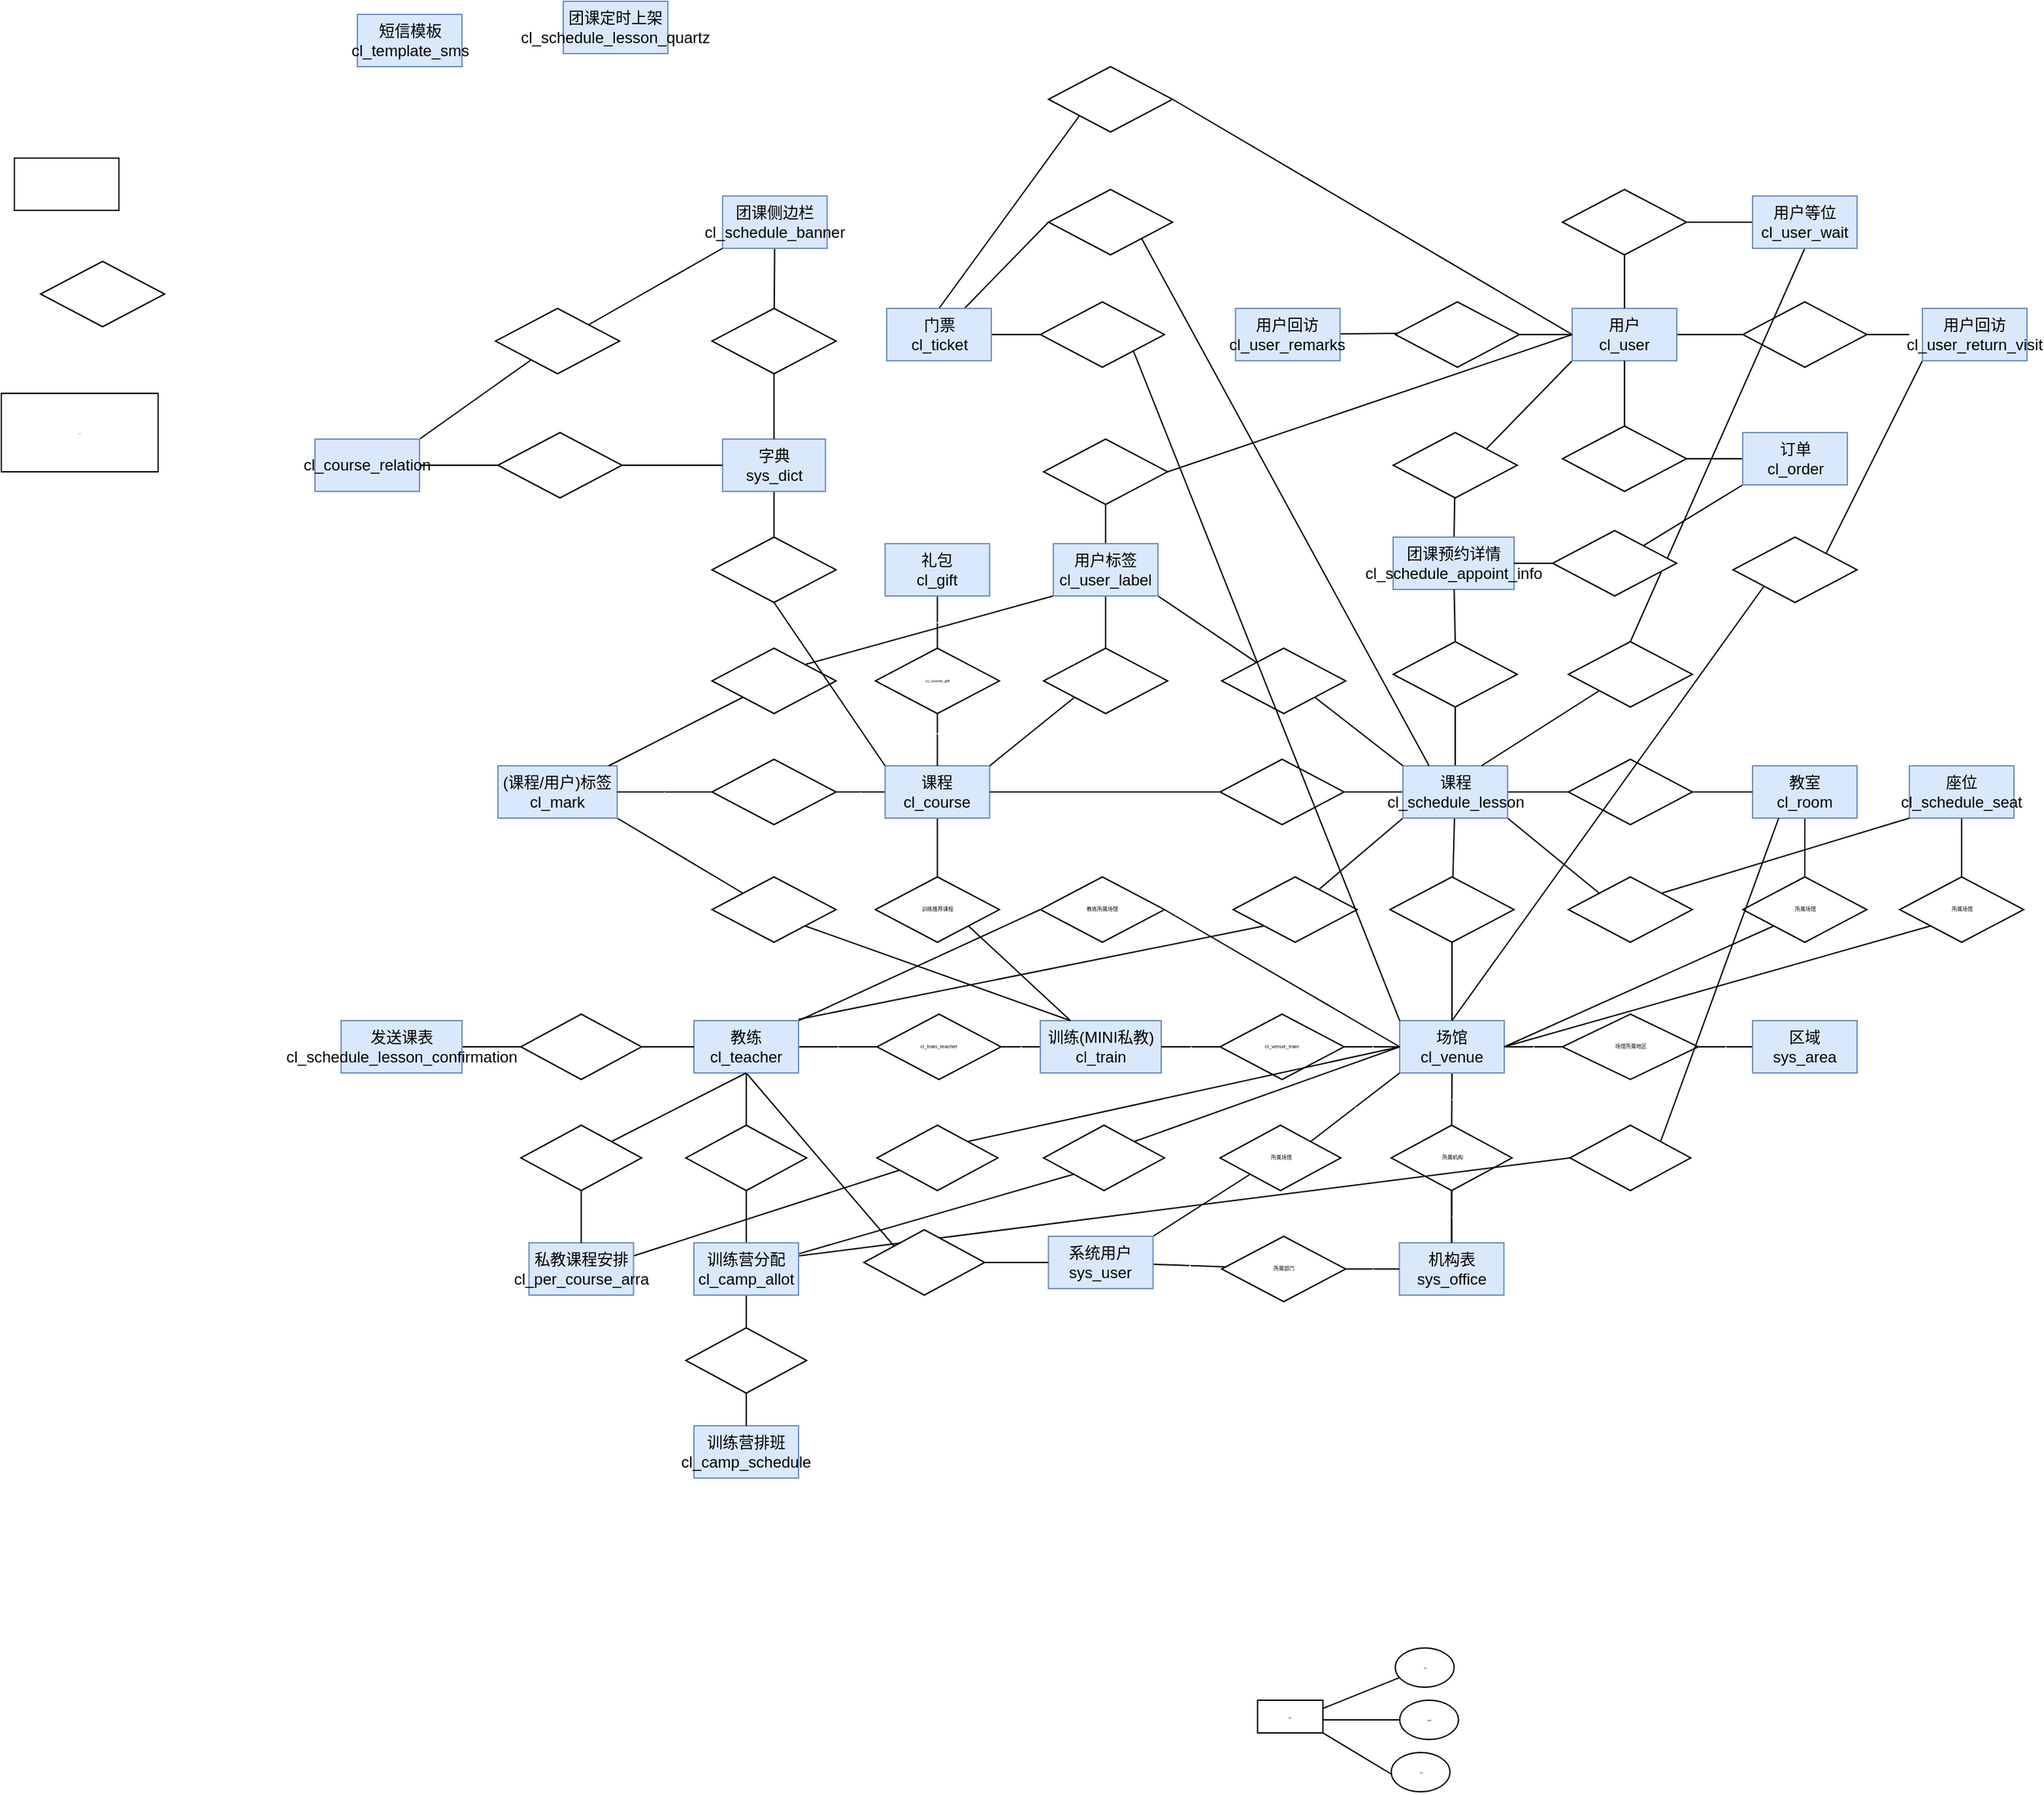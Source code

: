 <mxfile version="13.9.9" type="device"><diagram id="VTRuaUrw1H1f9WERC87n" name="Page-1"><mxGraphModel dx="2591" dy="1589" grid="1" gridSize="10" guides="1" tooltips="1" connect="1" arrows="1" fold="1" page="1" pageScale="1" pageWidth="1169" pageHeight="827" background="none" math="0" shadow="0"><root><mxCell id="0"/><mxCell id="1" parent="0"/><mxCell id="tp07orlagJ5YjyKS1oSS-212" style="edgeStyle=none;rounded=0;orthogonalLoop=1;jettySize=auto;html=1;exitX=1;exitY=1;exitDx=0;exitDy=0;entryX=0;entryY=0;entryDx=0;entryDy=0;startFill=1;endArrow=none;endFill=0;fontSize=1;fontColor=#000000;" edge="1" parent="1" source="tp07orlagJ5YjyKS1oSS-2" target="tp07orlagJ5YjyKS1oSS-211"><mxGeometry relative="1" as="geometry"/></mxCell><object label="(课程/用户)标签&lt;br&gt;cl_mark" 表名="cl_mark" type="标签类型" direction="使用方向" id="tp07orlagJ5YjyKS1oSS-2"><mxCell style="rounded=0;whiteSpace=wrap;html=1;fillColor=#dae8fc;strokeColor=#6c8ebf;" vertex="1" parent="1"><mxGeometry x="310" y="265" width="91.25" height="40" as="geometry"/></mxCell></object><mxCell id="tp07orlagJ5YjyKS1oSS-23" value="n" style="edgeStyle=none;rounded=0;orthogonalLoop=1;jettySize=auto;html=1;exitX=0;exitY=0.5;exitDx=0;exitDy=0;entryX=1;entryY=0.5;entryDx=0;entryDy=0;startFill=1;endArrow=none;endFill=0;fontSize=1;" edge="1" parent="1" source="tp07orlagJ5YjyKS1oSS-3" target="tp07orlagJ5YjyKS1oSS-22"><mxGeometry relative="1" as="geometry"/></mxCell><mxCell id="tp07orlagJ5YjyKS1oSS-216" style="edgeStyle=none;rounded=0;orthogonalLoop=1;jettySize=auto;html=1;exitX=0.5;exitY=1;exitDx=0;exitDy=0;entryX=0.5;entryY=0;entryDx=0;entryDy=0;startFill=1;endArrow=none;endFill=0;fontSize=1;fontColor=#000000;" edge="1" parent="1" source="tp07orlagJ5YjyKS1oSS-3" target="tp07orlagJ5YjyKS1oSS-214"><mxGeometry relative="1" as="geometry"/></mxCell><object label="课程&lt;br&gt;cl_course" 表名="cl_course" id="tp07orlagJ5YjyKS1oSS-3"><mxCell style="rounded=0;whiteSpace=wrap;html=1;fillColor=#dae8fc;strokeColor=#6c8ebf;" vertex="1" parent="1"><mxGeometry x="606.25" y="265" width="80" height="40" as="geometry"/></mxCell></object><mxCell id="tp07orlagJ5YjyKS1oSS-58" value="n" style="edgeStyle=none;rounded=0;orthogonalLoop=1;jettySize=auto;html=1;startFill=1;endArrow=none;endFill=0;fontSize=1;" edge="1" parent="1" source="tp07orlagJ5YjyKS1oSS-4" target="tp07orlagJ5YjyKS1oSS-57"><mxGeometry relative="1" as="geometry"/></mxCell><mxCell id="tp07orlagJ5YjyKS1oSS-82" value="n" style="edgeStyle=none;rounded=0;orthogonalLoop=1;jettySize=auto;html=1;exitX=1;exitY=0;exitDx=0;exitDy=0;entryX=0;entryY=1;entryDx=0;entryDy=0;startFill=1;endArrow=none;endFill=0;fontSize=1;" edge="1" parent="1" source="tp07orlagJ5YjyKS1oSS-4" target="tp07orlagJ5YjyKS1oSS-81"><mxGeometry relative="1" as="geometry"/></mxCell><object label="系统用户sys_user" 表名="sys_user" id="tp07orlagJ5YjyKS1oSS-4"><mxCell style="rounded=0;whiteSpace=wrap;html=1;fillColor=#dae8fc;strokeColor=#6c8ebf;" vertex="1" parent="1"><mxGeometry x="731.25" y="625" width="80" height="40" as="geometry"/></mxCell></object><mxCell id="tp07orlagJ5YjyKS1oSS-20" value="1" style="edgeStyle=none;rounded=0;orthogonalLoop=1;jettySize=auto;html=1;exitX=0.5;exitY=1;exitDx=0;exitDy=0;startFill=1;endArrow=none;endFill=0;fontSize=1;entryX=0.5;entryY=0;entryDx=0;entryDy=0;" edge="1" parent="1" source="tp07orlagJ5YjyKS1oSS-17" target="tp07orlagJ5YjyKS1oSS-19"><mxGeometry relative="1" as="geometry"><mxPoint x="646.25" y="180" as="targetPoint"/></mxGeometry></mxCell><object label="礼包&lt;br&gt;cl_gift" 表名="cl_gift" id="tp07orlagJ5YjyKS1oSS-17"><mxCell style="rounded=0;whiteSpace=wrap;html=1;fillColor=#dae8fc;strokeColor=#6c8ebf;" vertex="1" parent="1"><mxGeometry x="606.25" y="95" width="80" height="40" as="geometry"/></mxCell></object><mxCell id="tp07orlagJ5YjyKS1oSS-21" value="1" style="edgeStyle=none;rounded=0;orthogonalLoop=1;jettySize=auto;html=1;exitX=0.5;exitY=1;exitDx=0;exitDy=0;startFill=1;endArrow=none;endFill=0;fontSize=1;" edge="1" parent="1" target="tp07orlagJ5YjyKS1oSS-3"><mxGeometry relative="1" as="geometry"><mxPoint x="646.25" y="215" as="sourcePoint"/></mxGeometry></mxCell><object label="&lt;font style=&quot;font-size: 3px&quot;&gt;cl_course_gift&lt;/font&gt;" 联系="cl_course_gift(course_id)=cl_course(id)&#10;cl_course_gift(gift_id)=cl_gift(id)" id="tp07orlagJ5YjyKS1oSS-19"><mxCell style="rhombus;whiteSpace=wrap;html=1;fontSize=4;" vertex="1" parent="1"><mxGeometry x="598.75" y="175" width="95" height="50" as="geometry"/></mxCell></object><mxCell id="tp07orlagJ5YjyKS1oSS-32" value="m" style="edgeStyle=none;rounded=0;orthogonalLoop=1;jettySize=auto;html=1;exitX=0;exitY=0.5;exitDx=0;exitDy=0;startFill=1;endArrow=none;endFill=0;fontSize=1;entryX=1;entryY=0.5;entryDx=0;entryDy=0;" edge="1" parent="1" source="tp07orlagJ5YjyKS1oSS-22" target="tp07orlagJ5YjyKS1oSS-2"><mxGeometry relative="1" as="geometry"><mxPoint x="413.75" y="285" as="targetPoint"/></mxGeometry></mxCell><object label="" 联系="cl_course(marks)=cl_mark(id)&#10;cl_mark(direction IN(0,1) )" id="tp07orlagJ5YjyKS1oSS-22"><mxCell style="rhombus;whiteSpace=wrap;html=1;fontSize=4;" vertex="1" parent="1"><mxGeometry x="473.75" y="260" width="95" height="50" as="geometry"/></mxCell></object><mxCell id="tp07orlagJ5YjyKS1oSS-71" value="n" style="edgeStyle=none;rounded=0;orthogonalLoop=1;jettySize=auto;html=1;entryX=1;entryY=0.5;entryDx=0;entryDy=0;startFill=1;endArrow=none;endFill=0;fontSize=1;" edge="1" parent="1" source="tp07orlagJ5YjyKS1oSS-34" target="tp07orlagJ5YjyKS1oSS-69"><mxGeometry relative="1" as="geometry"/></mxCell><mxCell id="tp07orlagJ5YjyKS1oSS-215" style="edgeStyle=none;rounded=0;orthogonalLoop=1;jettySize=auto;html=1;exitX=0.25;exitY=0;exitDx=0;exitDy=0;entryX=1;entryY=1;entryDx=0;entryDy=0;startFill=1;endArrow=none;endFill=0;fontSize=1;fontColor=#000000;" edge="1" parent="1" source="tp07orlagJ5YjyKS1oSS-34" target="tp07orlagJ5YjyKS1oSS-214"><mxGeometry relative="1" as="geometry"/></mxCell><object label="训练(MINI私教)&lt;br&gt;cl_train" 表名="cl_train" id="tp07orlagJ5YjyKS1oSS-34"><mxCell style="rounded=0;whiteSpace=wrap;html=1;fillColor=#dae8fc;strokeColor=#6c8ebf;" vertex="1" parent="1"><mxGeometry x="725" y="460" width="92.5" height="40" as="geometry"/></mxCell></object><mxCell id="tp07orlagJ5YjyKS1oSS-46" value="n" style="edgeStyle=none;rounded=0;orthogonalLoop=1;jettySize=auto;html=1;exitX=0.5;exitY=1;exitDx=0;exitDy=0;entryX=0.5;entryY=0;entryDx=0;entryDy=0;startFill=1;endArrow=none;endFill=0;fontSize=1;" edge="1" parent="1" source="tp07orlagJ5YjyKS1oSS-35" target="tp07orlagJ5YjyKS1oSS-45"><mxGeometry relative="1" as="geometry"/></mxCell><object label="场馆&lt;br&gt;cl_venue" tableName="" 表名="cl_venue" id="tp07orlagJ5YjyKS1oSS-35"><mxCell style="rounded=0;whiteSpace=wrap;html=1;fillColor=#dae8fc;strokeColor=#6c8ebf;" vertex="1" parent="1"><mxGeometry x="1000" y="460" width="80" height="40" as="geometry"/></mxCell></object><mxCell id="tp07orlagJ5YjyKS1oSS-39" value="n" style="edgeStyle=none;rounded=0;orthogonalLoop=1;jettySize=auto;html=1;exitX=1;exitY=0.5;exitDx=0;exitDy=0;entryX=0;entryY=0.5;entryDx=0;entryDy=0;startFill=1;endArrow=none;endFill=0;fontSize=1;" edge="1" parent="1" source="tp07orlagJ5YjyKS1oSS-38" target="tp07orlagJ5YjyKS1oSS-35"><mxGeometry relative="1" as="geometry"/></mxCell><mxCell id="tp07orlagJ5YjyKS1oSS-40" value="m" style="edgeStyle=none;rounded=0;orthogonalLoop=1;jettySize=auto;html=1;exitX=0;exitY=0.5;exitDx=0;exitDy=0;entryX=1;entryY=0.5;entryDx=0;entryDy=0;startFill=1;endArrow=none;endFill=0;fontSize=1;" edge="1" parent="1" source="tp07orlagJ5YjyKS1oSS-38" target="tp07orlagJ5YjyKS1oSS-34"><mxGeometry relative="1" as="geometry"/></mxCell><object label="&lt;span style=&quot;font-size: 4px&quot;&gt;cl_venue_train&amp;nbsp;&lt;/span&gt;" 联系1="cl_train(venue_id) = cl_venue(id)" 联系2="cl_venue_train(train_id)=cl_train(id)&#10;cl_venue_train(venue_id)=cl_venue(id)" id="tp07orlagJ5YjyKS1oSS-38"><mxCell style="rhombus;whiteSpace=wrap;html=1;fontSize=4;" vertex="1" parent="1"><mxGeometry x="862.5" y="455" width="95" height="50" as="geometry"/></mxCell></object><object label="机构表&lt;br&gt;sys_office" 表名="sys_office" id="tp07orlagJ5YjyKS1oSS-44"><mxCell style="rounded=0;whiteSpace=wrap;html=1;fillColor=#dae8fc;strokeColor=#6c8ebf;" vertex="1" parent="1"><mxGeometry x="999.75" y="630" width="80" height="40" as="geometry"/></mxCell></object><mxCell id="tp07orlagJ5YjyKS1oSS-47" style="edgeStyle=none;rounded=0;orthogonalLoop=1;jettySize=auto;html=1;exitX=0.5;exitY=1;exitDx=0;exitDy=0;startFill=1;endArrow=none;endFill=0;fontSize=1;" edge="1" parent="1" source="tp07orlagJ5YjyKS1oSS-45" target="tp07orlagJ5YjyKS1oSS-44"><mxGeometry relative="1" as="geometry"/></mxCell><mxCell id="tp07orlagJ5YjyKS1oSS-56" value="1" style="edgeStyle=none;rounded=0;orthogonalLoop=1;jettySize=auto;html=1;startFill=1;endArrow=none;endFill=0;fontSize=1;" edge="1" parent="1" source="tp07orlagJ5YjyKS1oSS-45" target="tp07orlagJ5YjyKS1oSS-44"><mxGeometry relative="1" as="geometry"/></mxCell><object label="&lt;span style=&quot;font-size: 4px&quot;&gt;所属机构&lt;/span&gt;" 联系="cl_venue(office_id)=sys_office(id)" id="tp07orlagJ5YjyKS1oSS-45"><mxCell style="rhombus;whiteSpace=wrap;html=1;fontSize=4;" vertex="1" parent="1"><mxGeometry x="993.5" y="540" width="92.5" height="50" as="geometry"/></mxCell></object><mxCell id="tp07orlagJ5YjyKS1oSS-59" value="1" style="edgeStyle=none;rounded=0;orthogonalLoop=1;jettySize=auto;html=1;startFill=1;endArrow=none;endFill=0;fontSize=1;" edge="1" parent="1" source="tp07orlagJ5YjyKS1oSS-57" target="tp07orlagJ5YjyKS1oSS-44"><mxGeometry relative="1" as="geometry"/></mxCell><object label="所属部门" 联系1="sys_user(office_id)=sys_office(id)" id="tp07orlagJ5YjyKS1oSS-57"><mxCell style="rhombus;whiteSpace=wrap;html=1;fontSize=4;" vertex="1" parent="1"><mxGeometry x="863.75" y="625" width="95" height="50" as="geometry"/></mxCell></object><mxCell id="tp07orlagJ5YjyKS1oSS-62" value="1" style="edgeStyle=none;rounded=0;orthogonalLoop=1;jettySize=auto;html=1;exitX=0;exitY=0.5;exitDx=0;exitDy=0;startFill=1;endArrow=none;endFill=0;fontSize=1;entryX=1;entryY=0.5;entryDx=0;entryDy=0;" edge="1" parent="1" source="tp07orlagJ5YjyKS1oSS-60" target="tp07orlagJ5YjyKS1oSS-61"><mxGeometry relative="1" as="geometry"/></mxCell><object label="区域&lt;br&gt;sys_area" tableName="" 表名="sys_area" id="tp07orlagJ5YjyKS1oSS-60"><mxCell style="rounded=0;whiteSpace=wrap;html=1;fillColor=#dae8fc;strokeColor=#6c8ebf;" vertex="1" parent="1"><mxGeometry x="1270" y="460" width="80" height="40" as="geometry"/></mxCell></object><mxCell id="tp07orlagJ5YjyKS1oSS-63" value="n" style="edgeStyle=none;rounded=0;orthogonalLoop=1;jettySize=auto;html=1;exitX=0;exitY=0.5;exitDx=0;exitDy=0;entryX=1;entryY=0.5;entryDx=0;entryDy=0;startFill=1;endArrow=none;endFill=0;fontSize=1;" edge="1" parent="1" source="tp07orlagJ5YjyKS1oSS-61" target="tp07orlagJ5YjyKS1oSS-35"><mxGeometry relative="1" as="geometry"/></mxCell><object label="场馆所属地区" 联系="cl_venue(area_id)=sys_area(id)&#10;" id="tp07orlagJ5YjyKS1oSS-61"><mxCell style="rhombus;whiteSpace=wrap;html=1;fontSize=4;" vertex="1" parent="1"><mxGeometry x="1124.5" y="455" width="104" height="50" as="geometry"/></mxCell></object><mxCell id="tp07orlagJ5YjyKS1oSS-220" style="edgeStyle=none;rounded=0;orthogonalLoop=1;jettySize=auto;html=1;exitX=0.5;exitY=1;exitDx=0;exitDy=0;startFill=1;endArrow=none;endFill=0;fontSize=1;fontColor=#000000;" edge="1" parent="1" source="tp07orlagJ5YjyKS1oSS-64" target="tp07orlagJ5YjyKS1oSS-219"><mxGeometry relative="1" as="geometry"/></mxCell><object label="字典&lt;br&gt;sys_dict" 表名="sys_dict" id="tp07orlagJ5YjyKS1oSS-64"><mxCell style="rounded=0;whiteSpace=wrap;html=1;fillColor=#dae8fc;strokeColor=#6c8ebf;" vertex="1" parent="1"><mxGeometry x="481.88" y="15" width="78.75" height="40" as="geometry"/></mxCell></object><object label="" id="tp07orlagJ5YjyKS1oSS-65"><mxCell style="rounded=0;whiteSpace=wrap;html=1;" vertex="1" parent="1"><mxGeometry x="-60" y="-200" width="80" height="40" as="geometry"/></mxCell></object><mxCell id="tp07orlagJ5YjyKS1oSS-70" value="m" style="edgeStyle=none;rounded=0;orthogonalLoop=1;jettySize=auto;html=1;startFill=1;endArrow=none;endFill=0;fontSize=1;" edge="1" parent="1" source="tp07orlagJ5YjyKS1oSS-66" target="tp07orlagJ5YjyKS1oSS-69"><mxGeometry relative="1" as="geometry"/></mxCell><mxCell id="tp07orlagJ5YjyKS1oSS-73" style="edgeStyle=none;rounded=0;orthogonalLoop=1;jettySize=auto;html=1;exitX=1;exitY=0;exitDx=0;exitDy=0;entryX=0;entryY=0.5;entryDx=0;entryDy=0;startFill=1;endArrow=none;endFill=0;fontSize=1;" edge="1" parent="1" source="tp07orlagJ5YjyKS1oSS-66" target="tp07orlagJ5YjyKS1oSS-72"><mxGeometry relative="1" as="geometry"/></mxCell><mxCell id="tp07orlagJ5YjyKS1oSS-127" style="edgeStyle=none;rounded=0;orthogonalLoop=1;jettySize=auto;html=1;exitX=0.5;exitY=1;exitDx=0;exitDy=0;entryX=0.5;entryY=0;entryDx=0;entryDy=0;startFill=1;endArrow=none;endFill=0;fontSize=1;" edge="1" parent="1" source="tp07orlagJ5YjyKS1oSS-66" target="tp07orlagJ5YjyKS1oSS-125"><mxGeometry relative="1" as="geometry"/></mxCell><mxCell id="tp07orlagJ5YjyKS1oSS-138" style="edgeStyle=none;rounded=0;orthogonalLoop=1;jettySize=auto;html=1;exitX=0.5;exitY=1;exitDx=0;exitDy=0;entryX=0;entryY=0;entryDx=0;entryDy=0;startFill=1;endArrow=none;endFill=0;fontSize=1;" edge="1" parent="1" source="tp07orlagJ5YjyKS1oSS-66" target="tp07orlagJ5YjyKS1oSS-136"><mxGeometry relative="1" as="geometry"/></mxCell><object label="教练&lt;br&gt;cl_teacher" 表名="cl_teacher" id="tp07orlagJ5YjyKS1oSS-66"><mxCell style="rounded=0;whiteSpace=wrap;html=1;fillColor=#dae8fc;strokeColor=#6c8ebf;" vertex="1" parent="1"><mxGeometry x="460" y="460" width="80" height="40" as="geometry"/></mxCell></object><object label="" id="tp07orlagJ5YjyKS1oSS-68"><mxCell style="rhombus;whiteSpace=wrap;html=1;fontSize=4;" vertex="1" parent="1"><mxGeometry x="-40" y="-121" width="95" height="50" as="geometry"/></mxCell></object><object label="&lt;span style=&quot;font-size: 4px&quot;&gt;cl_train_teacher&lt;/span&gt;" 联系="cl_train_teacher(train_id)=cl_train(id)&#10;cl_train_teacher(teacher_id)=cl_teacher(id)" id="tp07orlagJ5YjyKS1oSS-69"><mxCell style="rhombus;whiteSpace=wrap;html=1;fontSize=4;" vertex="1" parent="1"><mxGeometry x="600" y="455" width="95" height="50" as="geometry"/></mxCell></object><mxCell id="tp07orlagJ5YjyKS1oSS-74" style="edgeStyle=none;rounded=0;orthogonalLoop=1;jettySize=auto;html=1;exitX=1;exitY=0.5;exitDx=0;exitDy=0;startFill=1;endArrow=none;endFill=0;fontSize=1;entryX=0;entryY=0.5;entryDx=0;entryDy=0;" edge="1" parent="1" source="tp07orlagJ5YjyKS1oSS-72" target="tp07orlagJ5YjyKS1oSS-35"><mxGeometry relative="1" as="geometry"><mxPoint x="1010" y="490" as="targetPoint"/><Array as="points"/></mxGeometry></mxCell><object label="&lt;span style=&quot;font-size: 4px&quot;&gt;教练所属场馆&lt;/span&gt;" 联系1="cl_teacher(venueid)=cl_venue(id)&#10;cl_teacher(more_venueid)=cl_venue(id)&#10;" id="tp07orlagJ5YjyKS1oSS-72"><mxCell style="rhombus;whiteSpace=wrap;html=1;fontSize=4;" vertex="1" parent="1"><mxGeometry x="725" y="350" width="95" height="50" as="geometry"/></mxCell></object><mxCell id="tp07orlagJ5YjyKS1oSS-83" value="1" style="edgeStyle=none;rounded=0;orthogonalLoop=1;jettySize=auto;html=1;exitX=1;exitY=0;exitDx=0;exitDy=0;entryX=0;entryY=1;entryDx=0;entryDy=0;startFill=1;endArrow=none;endFill=0;fontSize=1;" edge="1" parent="1" source="tp07orlagJ5YjyKS1oSS-81" target="tp07orlagJ5YjyKS1oSS-35"><mxGeometry relative="1" as="geometry"/></mxCell><object label="所属场馆" 联系="cl_venue(venue_id)=cl_venue(id)" id="tp07orlagJ5YjyKS1oSS-81"><mxCell style="rhombus;whiteSpace=wrap;html=1;fontSize=4;" vertex="1" parent="1"><mxGeometry x="862.5" y="540" width="92.5" height="50" as="geometry"/></mxCell></object><mxCell id="tp07orlagJ5YjyKS1oSS-112" style="edgeStyle=none;rounded=0;orthogonalLoop=1;jettySize=auto;html=1;exitX=0.5;exitY=1;exitDx=0;exitDy=0;startFill=1;endArrow=none;endFill=0;fontSize=1;" edge="1" parent="1" source="tp07orlagJ5YjyKS1oSS-84" target="tp07orlagJ5YjyKS1oSS-111"><mxGeometry relative="1" as="geometry"/></mxCell><object label="座位&lt;br&gt;cl_schedule_seat" 表名="cl_schedule_seat" 联系1="cl_schedule_seat(venue_id)" id="tp07orlagJ5YjyKS1oSS-84"><mxCell style="rounded=0;whiteSpace=wrap;html=1;fillColor=#dae8fc;strokeColor=#6c8ebf;" vertex="1" parent="1"><mxGeometry x="1390" y="265" width="80" height="40" as="geometry"/></mxCell></object><object label="团课定时上架&lt;br&gt;cl_schedule_lesson_quartz" 表名="cl_schedule_lesson_quartz" id="tp07orlagJ5YjyKS1oSS-85"><mxCell style="rounded=0;whiteSpace=wrap;html=1;fillColor=#dae8fc;strokeColor=#6c8ebf;" vertex="1" parent="1"><mxGeometry x="360" y="-320" width="80" height="40" as="geometry"/></mxCell></object><mxCell id="tp07orlagJ5YjyKS1oSS-101" style="edgeStyle=none;rounded=0;orthogonalLoop=1;jettySize=auto;html=1;exitX=0.5;exitY=1;exitDx=0;exitDy=0;startFill=1;endArrow=none;endFill=0;fontSize=1;" edge="1" parent="1" source="tp07orlagJ5YjyKS1oSS-86" target="tp07orlagJ5YjyKS1oSS-100"><mxGeometry relative="1" as="geometry"/></mxCell><object label="教室&lt;br&gt;cl_room" 表名="cl_room" id="tp07orlagJ5YjyKS1oSS-86"><mxCell style="rounded=0;whiteSpace=wrap;html=1;fillColor=#dae8fc;strokeColor=#6c8ebf;" vertex="1" parent="1"><mxGeometry x="1270" y="265" width="80" height="40" as="geometry"/></mxCell></object><mxCell id="tp07orlagJ5YjyKS1oSS-89" style="edgeStyle=none;rounded=0;orthogonalLoop=1;jettySize=auto;html=1;entryX=0;entryY=0.5;entryDx=0;entryDy=0;startFill=1;endArrow=none;endFill=0;fontSize=1;" edge="1" parent="1" source="tp07orlagJ5YjyKS1oSS-87" target="tp07orlagJ5YjyKS1oSS-88"><mxGeometry relative="1" as="geometry"><Array as="points"/></mxGeometry></mxCell><mxCell id="tp07orlagJ5YjyKS1oSS-92" style="edgeStyle=none;rounded=0;orthogonalLoop=1;jettySize=auto;html=1;exitX=0;exitY=0.5;exitDx=0;exitDy=0;entryX=1;entryY=0.5;entryDx=0;entryDy=0;startFill=1;endArrow=none;endFill=0;fontSize=1;" edge="1" parent="1" source="tp07orlagJ5YjyKS1oSS-87" target="tp07orlagJ5YjyKS1oSS-91"><mxGeometry relative="1" as="geometry"><Array as="points"/></mxGeometry></mxCell><mxCell id="tp07orlagJ5YjyKS1oSS-95" style="edgeStyle=none;rounded=0;orthogonalLoop=1;jettySize=auto;html=1;startFill=1;endArrow=none;endFill=0;fontSize=1;" edge="1" parent="1" source="tp07orlagJ5YjyKS1oSS-87" target="tp07orlagJ5YjyKS1oSS-94"><mxGeometry relative="1" as="geometry"/></mxCell><mxCell id="tp07orlagJ5YjyKS1oSS-104" style="edgeStyle=none;rounded=0;orthogonalLoop=1;jettySize=auto;html=1;exitX=0.5;exitY=0;exitDx=0;exitDy=0;entryX=0.5;entryY=1;entryDx=0;entryDy=0;startFill=1;endArrow=none;endFill=0;fontSize=1;" edge="1" parent="1" source="tp07orlagJ5YjyKS1oSS-87" target="tp07orlagJ5YjyKS1oSS-103"><mxGeometry relative="1" as="geometry"/></mxCell><mxCell id="tp07orlagJ5YjyKS1oSS-109" style="edgeStyle=none;rounded=0;orthogonalLoop=1;jettySize=auto;html=1;exitX=0;exitY=1;exitDx=0;exitDy=0;startFill=1;endArrow=none;endFill=0;fontSize=1;" edge="1" parent="1" source="tp07orlagJ5YjyKS1oSS-87" target="tp07orlagJ5YjyKS1oSS-108"><mxGeometry relative="1" as="geometry"/></mxCell><mxCell id="tp07orlagJ5YjyKS1oSS-204" style="edgeStyle=none;rounded=0;orthogonalLoop=1;jettySize=auto;html=1;exitX=1;exitY=1;exitDx=0;exitDy=0;entryX=0;entryY=0;entryDx=0;entryDy=0;startFill=1;endArrow=none;endFill=0;fontSize=1;fontColor=#FFFFFF;" edge="1" parent="1" source="tp07orlagJ5YjyKS1oSS-87" target="tp07orlagJ5YjyKS1oSS-202"><mxGeometry relative="1" as="geometry"/></mxCell><object label="课程&lt;br&gt;cl_schedule_lesson" 表名="cl_schedule_lesson" id="tp07orlagJ5YjyKS1oSS-87"><mxCell style="rounded=0;whiteSpace=wrap;html=1;fillColor=#dae8fc;strokeColor=#6c8ebf;" vertex="1" parent="1"><mxGeometry x="1002.5" y="265" width="80" height="40" as="geometry"/></mxCell></object><mxCell id="tp07orlagJ5YjyKS1oSS-90" style="edgeStyle=none;rounded=0;orthogonalLoop=1;jettySize=auto;html=1;startFill=1;endArrow=none;endFill=0;fontSize=1;" edge="1" parent="1" source="tp07orlagJ5YjyKS1oSS-88" target="tp07orlagJ5YjyKS1oSS-86"><mxGeometry relative="1" as="geometry"/></mxCell><object label="" 联系="cl_schedule_lesson(roomid)=cl_room(id)" id="tp07orlagJ5YjyKS1oSS-88"><mxCell style="rhombus;whiteSpace=wrap;html=1;fontSize=4;" vertex="1" parent="1"><mxGeometry x="1129" y="260" width="95" height="50" as="geometry"/></mxCell></object><mxCell id="tp07orlagJ5YjyKS1oSS-93" style="edgeStyle=none;rounded=0;orthogonalLoop=1;jettySize=auto;html=1;startFill=1;endArrow=none;endFill=0;fontSize=1;exitX=0;exitY=0.5;exitDx=0;exitDy=0;" edge="1" parent="1" source="tp07orlagJ5YjyKS1oSS-91" target="tp07orlagJ5YjyKS1oSS-3"><mxGeometry relative="1" as="geometry"/></mxCell><object label="" 联系="cl_schedule_lesson(courseid)=cl_course(id)" id="tp07orlagJ5YjyKS1oSS-91"><mxCell style="rhombus;whiteSpace=wrap;html=1;fontSize=4;" vertex="1" parent="1"><mxGeometry x="862.5" y="260" width="95" height="50" as="geometry"/></mxCell></object><mxCell id="tp07orlagJ5YjyKS1oSS-96" style="edgeStyle=none;rounded=0;orthogonalLoop=1;jettySize=auto;html=1;exitX=0.5;exitY=1;exitDx=0;exitDy=0;startFill=1;endArrow=none;endFill=0;fontSize=1;" edge="1" parent="1" source="tp07orlagJ5YjyKS1oSS-94" target="tp07orlagJ5YjyKS1oSS-35"><mxGeometry relative="1" as="geometry"/></mxCell><object label="" 联系="cl_schedule_lesson(venueid)=cl_venue(id)" id="tp07orlagJ5YjyKS1oSS-94"><mxCell style="rhombus;whiteSpace=wrap;html=1;fontSize=4;" vertex="1" parent="1"><mxGeometry x="992.5" y="350" width="95" height="50" as="geometry"/></mxCell></object><mxCell id="tp07orlagJ5YjyKS1oSS-154" style="edgeStyle=none;rounded=0;orthogonalLoop=1;jettySize=auto;html=1;startFill=1;endArrow=none;endFill=0;fontSize=1;" edge="1" parent="1" source="tp07orlagJ5YjyKS1oSS-99" target="tp07orlagJ5YjyKS1oSS-146"><mxGeometry relative="1" as="geometry"/></mxCell><object label="团课预约详情&lt;br&gt;cl_schedule_appoint_info" 表名="cl_schedule_appoint_info" id="tp07orlagJ5YjyKS1oSS-99"><mxCell style="rounded=0;whiteSpace=wrap;html=1;fillColor=#dae8fc;strokeColor=#6c8ebf;" vertex="1" parent="1"><mxGeometry x="995" y="90" width="92.5" height="40" as="geometry"/></mxCell></object><mxCell id="tp07orlagJ5YjyKS1oSS-102" style="edgeStyle=none;rounded=0;orthogonalLoop=1;jettySize=auto;html=1;exitX=0;exitY=1;exitDx=0;exitDy=0;entryX=1;entryY=0.5;entryDx=0;entryDy=0;startFill=1;endArrow=none;endFill=0;fontSize=1;" edge="1" parent="1" source="tp07orlagJ5YjyKS1oSS-100" target="tp07orlagJ5YjyKS1oSS-35"><mxGeometry relative="1" as="geometry"/></mxCell><object label="所属场馆" 联系="cl_room(venueid)=cl_venue(id)" id="tp07orlagJ5YjyKS1oSS-100"><mxCell style="rhombus;whiteSpace=wrap;html=1;fontSize=4;" vertex="1" parent="1"><mxGeometry x="1262.5" y="350" width="95" height="50" as="geometry"/></mxCell></object><mxCell id="tp07orlagJ5YjyKS1oSS-105" style="edgeStyle=none;rounded=0;orthogonalLoop=1;jettySize=auto;html=1;exitX=0.5;exitY=0;exitDx=0;exitDy=0;startFill=1;endArrow=none;endFill=0;fontSize=1;" edge="1" parent="1" source="tp07orlagJ5YjyKS1oSS-103" target="tp07orlagJ5YjyKS1oSS-99"><mxGeometry relative="1" as="geometry"/></mxCell><object label="" 联系="cl_schedule_appoint_info(mould_id)=cl_schedule_lesson(id)" id="tp07orlagJ5YjyKS1oSS-103"><mxCell style="rhombus;whiteSpace=wrap;html=1;fontSize=4;" vertex="1" parent="1"><mxGeometry x="995" y="170" width="95" height="50" as="geometry"/></mxCell></object><mxCell id="tp07orlagJ5YjyKS1oSS-110" style="edgeStyle=none;rounded=0;orthogonalLoop=1;jettySize=auto;html=1;exitX=0;exitY=1;exitDx=0;exitDy=0;startFill=1;endArrow=none;endFill=0;fontSize=1;" edge="1" parent="1" source="tp07orlagJ5YjyKS1oSS-108"><mxGeometry relative="1" as="geometry"><mxPoint x="540" y="459" as="targetPoint"/></mxGeometry></mxCell><object label="" 联系="cl_schedule_lesson(teachers)=cl_teacher(id)" 联系2="cl_schedule_lesson(main_teacher)=cl_teacher(id)" 联系3="cl_schedule_lesson(other_teacher)=cl_teacher(id)" id="tp07orlagJ5YjyKS1oSS-108"><mxCell style="rhombus;whiteSpace=wrap;html=1;fontSize=4;" vertex="1" parent="1"><mxGeometry x="872.5" y="350" width="95" height="50" as="geometry"/></mxCell></object><mxCell id="tp07orlagJ5YjyKS1oSS-113" style="edgeStyle=none;rounded=0;orthogonalLoop=1;jettySize=auto;html=1;exitX=0;exitY=1;exitDx=0;exitDy=0;entryX=1;entryY=0.5;entryDx=0;entryDy=0;startFill=1;endArrow=none;endFill=0;fontSize=1;" edge="1" parent="1" source="tp07orlagJ5YjyKS1oSS-111" target="tp07orlagJ5YjyKS1oSS-35"><mxGeometry relative="1" as="geometry"/></mxCell><object label="所属场馆" 联系="cl_schedule_seat(venue_id)=cl_venue(id)" id="tp07orlagJ5YjyKS1oSS-111"><mxCell style="rhombus;whiteSpace=wrap;html=1;fontSize=4;" vertex="1" parent="1"><mxGeometry x="1382.5" y="350" width="95" height="50" as="geometry"/></mxCell></object><mxCell id="tp07orlagJ5YjyKS1oSS-235" style="edgeStyle=none;rounded=0;orthogonalLoop=1;jettySize=auto;html=1;startFill=1;endArrow=none;endFill=0;fontSize=1;fontColor=#000000;" edge="1" parent="1" source="tp07orlagJ5YjyKS1oSS-114" target="tp07orlagJ5YjyKS1oSS-233"><mxGeometry relative="1" as="geometry"/></mxCell><object label="团课侧边栏&lt;br&gt;cl_schedule_banner" 表名="cl_schedule_banner" id="tp07orlagJ5YjyKS1oSS-114"><mxCell style="rounded=0;whiteSpace=wrap;html=1;fillColor=#dae8fc;strokeColor=#6c8ebf;" vertex="1" parent="1"><mxGeometry x="481.88" y="-171" width="80" height="40" as="geometry"/></mxCell></object><mxCell id="tp07orlagJ5YjyKS1oSS-238" style="edgeStyle=none;rounded=0;orthogonalLoop=1;jettySize=auto;html=1;exitX=1;exitY=0.5;exitDx=0;exitDy=0;startFill=1;endArrow=none;endFill=0;fontSize=1;fontColor=#000000;" edge="1" parent="1" source="tp07orlagJ5YjyKS1oSS-116" target="tp07orlagJ5YjyKS1oSS-237"><mxGeometry relative="1" as="geometry"/></mxCell><mxCell id="tp07orlagJ5YjyKS1oSS-241" style="edgeStyle=none;rounded=0;orthogonalLoop=1;jettySize=auto;html=1;exitX=1;exitY=0;exitDx=0;exitDy=0;startFill=1;endArrow=none;endFill=0;fontSize=1;fontColor=#000000;" edge="1" parent="1" source="tp07orlagJ5YjyKS1oSS-116" target="tp07orlagJ5YjyKS1oSS-240"><mxGeometry relative="1" as="geometry"/></mxCell><object label="cl_course_relation" 表名="cl_course_relation" 联系="cl_course_relation(schedule_banner_id)&#10;cl_course_relation(course_id)&#10;cl_course_relation(discount_id)&#10;cl_course_relation(sys_dict_id)&#10;" id="tp07orlagJ5YjyKS1oSS-116"><mxCell style="rounded=0;whiteSpace=wrap;html=1;fillColor=#dae8fc;strokeColor=#6c8ebf;" vertex="1" parent="1"><mxGeometry x="170" y="15" width="80" height="40" as="geometry"/></mxCell></object><mxCell id="tp07orlagJ5YjyKS1oSS-120" style="edgeStyle=none;rounded=0;orthogonalLoop=1;jettySize=auto;html=1;entryX=0;entryY=1;entryDx=0;entryDy=0;startFill=1;endArrow=none;endFill=0;fontSize=1;" edge="1" parent="1" source="tp07orlagJ5YjyKS1oSS-117" target="tp07orlagJ5YjyKS1oSS-119"><mxGeometry relative="1" as="geometry"/></mxCell><mxCell id="tp07orlagJ5YjyKS1oSS-123" style="edgeStyle=none;rounded=0;orthogonalLoop=1;jettySize=auto;html=1;exitX=0.5;exitY=1;exitDx=0;exitDy=0;entryX=0.5;entryY=0;entryDx=0;entryDy=0;startFill=1;endArrow=none;endFill=0;fontSize=1;" edge="1" parent="1" source="tp07orlagJ5YjyKS1oSS-117" target="tp07orlagJ5YjyKS1oSS-122"><mxGeometry relative="1" as="geometry"/></mxCell><mxCell id="tp07orlagJ5YjyKS1oSS-126" value="" style="edgeStyle=none;rounded=0;orthogonalLoop=1;jettySize=auto;html=1;startFill=1;endArrow=none;endFill=0;fontSize=1;" edge="1" parent="1" source="tp07orlagJ5YjyKS1oSS-117" target="tp07orlagJ5YjyKS1oSS-125"><mxGeometry relative="1" as="geometry"/></mxCell><mxCell id="tp07orlagJ5YjyKS1oSS-244" style="edgeStyle=none;rounded=0;orthogonalLoop=1;jettySize=auto;html=1;exitX=1;exitY=0.25;exitDx=0;exitDy=0;entryX=0;entryY=0.5;entryDx=0;entryDy=0;startFill=1;endArrow=none;endFill=0;fontSize=1;fontColor=#000000;" edge="1" parent="1" source="tp07orlagJ5YjyKS1oSS-117" target="tp07orlagJ5YjyKS1oSS-243"><mxGeometry relative="1" as="geometry"/></mxCell><object label="训练营分配&lt;br&gt;cl_camp_allot" 表名="cl_camp_allot" id="tp07orlagJ5YjyKS1oSS-117"><mxCell style="rounded=0;whiteSpace=wrap;html=1;fillColor=#dae8fc;strokeColor=#6c8ebf;" vertex="1" parent="1"><mxGeometry x="460" y="630" width="80" height="40" as="geometry"/></mxCell></object><object label="训练营排班&lt;br&gt;cl_camp_schedule" 表名="cl_camp_schedule" id="tp07orlagJ5YjyKS1oSS-118"><mxCell style="rounded=0;whiteSpace=wrap;html=1;fillColor=#dae8fc;strokeColor=#6c8ebf;" vertex="1" parent="1"><mxGeometry x="460" y="770" width="80" height="40" as="geometry"/></mxCell></object><mxCell id="tp07orlagJ5YjyKS1oSS-121" style="edgeStyle=none;rounded=0;orthogonalLoop=1;jettySize=auto;html=1;exitX=1;exitY=0;exitDx=0;exitDy=0;startFill=1;endArrow=none;endFill=0;fontSize=1;entryX=0;entryY=0.5;entryDx=0;entryDy=0;" edge="1" parent="1" source="tp07orlagJ5YjyKS1oSS-119" target="tp07orlagJ5YjyKS1oSS-35"><mxGeometry relative="1" as="geometry"><mxPoint x="1000" y="500" as="targetPoint"/></mxGeometry></mxCell><object label="" 联系="cl_camp_allot(venue_id)=cl_venue(id)" id="tp07orlagJ5YjyKS1oSS-119"><mxCell style="rhombus;whiteSpace=wrap;html=1;fontSize=4;" vertex="1" parent="1"><mxGeometry x="727.5" y="540" width="92.5" height="50" as="geometry"/></mxCell></object><mxCell id="tp07orlagJ5YjyKS1oSS-124" style="edgeStyle=none;rounded=0;orthogonalLoop=1;jettySize=auto;html=1;exitX=0.5;exitY=1;exitDx=0;exitDy=0;startFill=1;endArrow=none;endFill=0;fontSize=1;" edge="1" parent="1" source="tp07orlagJ5YjyKS1oSS-122" target="tp07orlagJ5YjyKS1oSS-118"><mxGeometry relative="1" as="geometry"/></mxCell><object label="" 联系="cl_camp_allot(camp_lesson_id)=cl_camp_schedule(camp_lesson_id)" id="tp07orlagJ5YjyKS1oSS-122"><mxCell style="rhombus;whiteSpace=wrap;html=1;fontSize=4;" vertex="1" parent="1"><mxGeometry x="453.75" y="695" width="92.5" height="50" as="geometry"/></mxCell></object><object label="" 联系="cl_camp_allot(teacher_id)=cl_teacher(id)" id="tp07orlagJ5YjyKS1oSS-125"><mxCell style="rhombus;whiteSpace=wrap;html=1;fontSize=4;" vertex="1" parent="1"><mxGeometry x="453.75" y="540" width="92.5" height="50" as="geometry"/></mxCell></object><mxCell id="tp07orlagJ5YjyKS1oSS-131" style="edgeStyle=none;rounded=0;orthogonalLoop=1;jettySize=auto;html=1;exitX=1;exitY=0.25;exitDx=0;exitDy=0;startFill=1;endArrow=none;endFill=0;fontSize=1;" edge="1" parent="1" source="tp07orlagJ5YjyKS1oSS-128" target="tp07orlagJ5YjyKS1oSS-130"><mxGeometry relative="1" as="geometry"/></mxCell><object label="私教课程安排&lt;br&gt;cl_per_course_arra" 表名="cl_per_course_arra" 联系="cl_per_course_arra(schedule_id) 私教排班ID关联cl_per_teacher_schedule" id="tp07orlagJ5YjyKS1oSS-128"><mxCell style="rounded=0;whiteSpace=wrap;html=1;fillColor=#dae8fc;strokeColor=#6c8ebf;" vertex="1" parent="1"><mxGeometry x="333.75" y="630" width="80" height="40" as="geometry"/></mxCell></object><mxCell id="tp07orlagJ5YjyKS1oSS-132" style="edgeStyle=none;rounded=0;orthogonalLoop=1;jettySize=auto;html=1;exitX=1;exitY=0;exitDx=0;exitDy=0;entryX=0;entryY=0.5;entryDx=0;entryDy=0;startFill=1;endArrow=none;endFill=0;fontSize=1;" edge="1" parent="1" source="tp07orlagJ5YjyKS1oSS-130" target="tp07orlagJ5YjyKS1oSS-35"><mxGeometry relative="1" as="geometry"/></mxCell><object label="" 联系="cl_per_course_arra(venue_id)=cl_venue(id)" id="tp07orlagJ5YjyKS1oSS-130"><mxCell style="rhombus;whiteSpace=wrap;html=1;fontSize=4;" vertex="1" parent="1"><mxGeometry x="600" y="540" width="92.5" height="50" as="geometry"/></mxCell></object><mxCell id="tp07orlagJ5YjyKS1oSS-134" style="edgeStyle=none;rounded=0;orthogonalLoop=1;jettySize=auto;html=1;exitX=1;exitY=0;exitDx=0;exitDy=0;entryX=0.5;entryY=1;entryDx=0;entryDy=0;startFill=1;endArrow=none;endFill=0;fontSize=1;" edge="1" parent="1" source="tp07orlagJ5YjyKS1oSS-133" target="tp07orlagJ5YjyKS1oSS-66"><mxGeometry relative="1" as="geometry"/></mxCell><mxCell id="tp07orlagJ5YjyKS1oSS-135" style="edgeStyle=none;rounded=0;orthogonalLoop=1;jettySize=auto;html=1;exitX=0.5;exitY=1;exitDx=0;exitDy=0;entryX=0.5;entryY=0;entryDx=0;entryDy=0;startFill=1;endArrow=none;endFill=0;fontSize=1;" edge="1" parent="1" source="tp07orlagJ5YjyKS1oSS-133" target="tp07orlagJ5YjyKS1oSS-128"><mxGeometry relative="1" as="geometry"/></mxCell><object label="" 联系="cl_per_course_arra(teacher_id)=cl_teacher(id)" id="tp07orlagJ5YjyKS1oSS-133"><mxCell style="rhombus;whiteSpace=wrap;html=1;fontSize=4;" vertex="1" parent="1"><mxGeometry x="327.5" y="540" width="92.5" height="50" as="geometry"/></mxCell></object><mxCell id="tp07orlagJ5YjyKS1oSS-139" style="edgeStyle=none;rounded=0;orthogonalLoop=1;jettySize=auto;html=1;exitX=1;exitY=0.5;exitDx=0;exitDy=0;entryX=0;entryY=0.5;entryDx=0;entryDy=0;startFill=1;endArrow=none;endFill=0;fontSize=1;" edge="1" parent="1" source="tp07orlagJ5YjyKS1oSS-136" target="tp07orlagJ5YjyKS1oSS-4"><mxGeometry relative="1" as="geometry"/></mxCell><object label="" 联系="cl_teacher(sys_user_id)=sys_user(id)" id="tp07orlagJ5YjyKS1oSS-136"><mxCell style="rhombus;whiteSpace=wrap;html=1;fontSize=4;" vertex="1" parent="1"><mxGeometry x="590" y="620" width="92.5" height="50" as="geometry"/></mxCell></object><mxCell id="tp07orlagJ5YjyKS1oSS-144" style="edgeStyle=none;rounded=0;orthogonalLoop=1;jettySize=auto;html=1;entryX=1;entryY=0.5;entryDx=0;entryDy=0;startFill=1;endArrow=none;endFill=0;fontSize=1;" edge="1" parent="1" source="tp07orlagJ5YjyKS1oSS-140" target="tp07orlagJ5YjyKS1oSS-142"><mxGeometry relative="1" as="geometry"/></mxCell><object label="发送课表&lt;br&gt;cl_schedule_lesson_confirmation" 表名="cl_schedule_lesson_confirmation" id="tp07orlagJ5YjyKS1oSS-140"><mxCell style="rounded=0;whiteSpace=wrap;html=1;fillColor=#dae8fc;strokeColor=#6c8ebf;" vertex="1" parent="1"><mxGeometry x="190" y="460" width="92.5" height="40" as="geometry"/></mxCell></object><mxCell id="tp07orlagJ5YjyKS1oSS-143" style="edgeStyle=none;rounded=0;orthogonalLoop=1;jettySize=auto;html=1;startFill=1;endArrow=none;endFill=0;fontSize=1;" edge="1" parent="1" source="tp07orlagJ5YjyKS1oSS-142" target="tp07orlagJ5YjyKS1oSS-66"><mxGeometry relative="1" as="geometry"/></mxCell><object label="" 联系="cl_schedule_lesson_confirmation(teacher_id)=cl_teacher(id)" id="tp07orlagJ5YjyKS1oSS-142"><mxCell style="rhombus;whiteSpace=wrap;html=1;fontSize=4;" vertex="1" parent="1"><mxGeometry x="327.5" y="455" width="92.5" height="50" as="geometry"/></mxCell></object><mxCell id="tp07orlagJ5YjyKS1oSS-173" style="edgeStyle=none;rounded=0;orthogonalLoop=1;jettySize=auto;html=1;exitX=0;exitY=1;exitDx=0;exitDy=0;entryX=1;entryY=0;entryDx=0;entryDy=0;startFill=1;endArrow=none;endFill=0;fontSize=1;" edge="1" parent="1" source="tp07orlagJ5YjyKS1oSS-145" target="tp07orlagJ5YjyKS1oSS-172"><mxGeometry relative="1" as="geometry"/></mxCell><object label="用户回访&lt;br&gt;cl_user_return_visit" 表名="cl_user_return_visit" id="tp07orlagJ5YjyKS1oSS-145"><mxCell style="rounded=0;whiteSpace=wrap;html=1;fillColor=#dae8fc;strokeColor=#6c8ebf;" vertex="1" parent="1"><mxGeometry x="1400" y="-85" width="80" height="40" as="geometry"/></mxCell></object><object label="" 联系="cl_schedule_appoint_info(user_id)=cl_user(id)" id="tp07orlagJ5YjyKS1oSS-146"><mxCell style="rhombus;whiteSpace=wrap;html=1;fontSize=4;" vertex="1" parent="1"><mxGeometry x="995" y="10" width="95" height="50" as="geometry"/></mxCell></object><mxCell id="tp07orlagJ5YjyKS1oSS-158" style="edgeStyle=none;rounded=0;orthogonalLoop=1;jettySize=auto;html=1;entryX=0.074;entryY=0.48;entryDx=0;entryDy=0;entryPerimeter=0;startFill=1;endArrow=none;endFill=0;fontSize=1;" edge="1" parent="1" source="tp07orlagJ5YjyKS1oSS-149" target="tp07orlagJ5YjyKS1oSS-157"><mxGeometry relative="1" as="geometry"/></mxCell><object label="用户回访cl_user_remarks" 表名="cl_user_remarks" 联系="cl_user_remarks(user_id)" id="tp07orlagJ5YjyKS1oSS-149"><mxCell style="rounded=0;whiteSpace=wrap;html=1;fillColor=#dae8fc;strokeColor=#6c8ebf;" vertex="1" parent="1"><mxGeometry x="874.38" y="-85" width="80" height="40" as="geometry"/></mxCell></object><mxCell id="tp07orlagJ5YjyKS1oSS-161" style="edgeStyle=none;rounded=0;orthogonalLoop=1;jettySize=auto;html=1;exitX=0.5;exitY=0;exitDx=0;exitDy=0;entryX=0.5;entryY=1;entryDx=0;entryDy=0;startFill=1;endArrow=none;endFill=0;fontSize=1;entryPerimeter=0;" edge="1" parent="1" source="tp07orlagJ5YjyKS1oSS-150" target="tp07orlagJ5YjyKS1oSS-160"><mxGeometry relative="1" as="geometry"/></mxCell><mxCell id="tp07orlagJ5YjyKS1oSS-165" style="edgeStyle=none;rounded=0;orthogonalLoop=1;jettySize=auto;html=1;exitX=0.5;exitY=1;exitDx=0;exitDy=0;startFill=1;endArrow=none;endFill=0;fontSize=1;" edge="1" parent="1" source="tp07orlagJ5YjyKS1oSS-150" target="tp07orlagJ5YjyKS1oSS-164"><mxGeometry relative="1" as="geometry"/></mxCell><mxCell id="tp07orlagJ5YjyKS1oSS-176" style="edgeStyle=none;rounded=0;orthogonalLoop=1;jettySize=auto;html=1;exitX=1;exitY=1;exitDx=0;exitDy=0;startFill=1;endArrow=none;endFill=0;fontSize=1;" edge="1" parent="1" source="tp07orlagJ5YjyKS1oSS-150" target="tp07orlagJ5YjyKS1oSS-175"><mxGeometry relative="1" as="geometry"/></mxCell><mxCell id="tp07orlagJ5YjyKS1oSS-179" style="edgeStyle=none;rounded=0;orthogonalLoop=1;jettySize=auto;html=1;exitX=0;exitY=1;exitDx=0;exitDy=0;entryX=1;entryY=0;entryDx=0;entryDy=0;startFill=1;endArrow=none;endFill=0;fontSize=1;" edge="1" parent="1" source="tp07orlagJ5YjyKS1oSS-150" target="tp07orlagJ5YjyKS1oSS-178"><mxGeometry relative="1" as="geometry"/></mxCell><object label="用户标签&lt;br&gt;cl_user_label" 表名="cl_user_label" 联系="cl_user_label(course_id)&#10;cl_user_label(user_id)" id="tp07orlagJ5YjyKS1oSS-150"><mxCell style="rounded=0;whiteSpace=wrap;html=1;" vertex="1" parent="1"><mxGeometry x="735" y="95" width="80" height="40" as="geometry"/></mxCell></object><mxCell id="tp07orlagJ5YjyKS1oSS-153" style="edgeStyle=none;rounded=0;orthogonalLoop=1;jettySize=auto;html=1;exitX=0;exitY=1;exitDx=0;exitDy=0;entryX=1;entryY=0;entryDx=0;entryDy=0;startFill=1;endArrow=none;endFill=0;fontSize=1;" edge="1" parent="1" source="tp07orlagJ5YjyKS1oSS-151" target="tp07orlagJ5YjyKS1oSS-146"><mxGeometry relative="1" as="geometry"/></mxCell><mxCell id="tp07orlagJ5YjyKS1oSS-155" style="edgeStyle=none;rounded=0;orthogonalLoop=1;jettySize=auto;html=1;exitX=1;exitY=0.5;exitDx=0;exitDy=0;startFill=1;endArrow=none;endFill=0;fontSize=1;entryX=0;entryY=0.5;entryDx=0;entryDy=0;" edge="1" parent="1" source="tp07orlagJ5YjyKS1oSS-151" target="tp07orlagJ5YjyKS1oSS-152"><mxGeometry relative="1" as="geometry"/></mxCell><object label="用户&lt;br&gt;cl_user" 表名="cl_user" 联系="cl_user_label(course_id)&#10;cl_user_label(user_id)" id="tp07orlagJ5YjyKS1oSS-151"><mxCell style="rounded=0;whiteSpace=wrap;html=1;fillColor=#dae8fc;strokeColor=#6c8ebf;" vertex="1" parent="1"><mxGeometry x="1132" y="-85" width="80" height="40" as="geometry"/></mxCell></object><mxCell id="tp07orlagJ5YjyKS1oSS-156" style="edgeStyle=none;rounded=0;orthogonalLoop=1;jettySize=auto;html=1;exitX=1;exitY=0.5;exitDx=0;exitDy=0;startFill=1;endArrow=none;endFill=0;fontSize=1;" edge="1" parent="1" source="tp07orlagJ5YjyKS1oSS-152"><mxGeometry relative="1" as="geometry"><mxPoint x="1390" y="-65" as="targetPoint"/></mxGeometry></mxCell><object label="" 联系="cl_user_return_visit(user_id)=cl_user(id)" id="tp07orlagJ5YjyKS1oSS-152"><mxCell style="rhombus;whiteSpace=wrap;html=1;fontSize=4;" vertex="1" parent="1"><mxGeometry x="1262.5" y="-90" width="95" height="50" as="geometry"/></mxCell></object><mxCell id="tp07orlagJ5YjyKS1oSS-159" style="edgeStyle=none;rounded=0;orthogonalLoop=1;jettySize=auto;html=1;exitX=1;exitY=0.5;exitDx=0;exitDy=0;entryX=0;entryY=0.5;entryDx=0;entryDy=0;startFill=1;endArrow=none;endFill=0;fontSize=1;" edge="1" parent="1" source="tp07orlagJ5YjyKS1oSS-157" target="tp07orlagJ5YjyKS1oSS-151"><mxGeometry relative="1" as="geometry"/></mxCell><object label="" 联系="cl_user_remarks(user_id)=cl_user(id)" id="tp07orlagJ5YjyKS1oSS-157"><mxCell style="rhombus;whiteSpace=wrap;html=1;fontSize=4;" vertex="1" parent="1"><mxGeometry x="996.63" y="-90" width="95" height="50" as="geometry"/></mxCell></object><mxCell id="tp07orlagJ5YjyKS1oSS-162" style="edgeStyle=none;rounded=0;orthogonalLoop=1;jettySize=auto;html=1;entryX=0;entryY=0.5;entryDx=0;entryDy=0;startFill=1;endArrow=none;endFill=0;fontSize=1;exitX=1;exitY=0.5;exitDx=0;exitDy=0;" edge="1" parent="1" source="tp07orlagJ5YjyKS1oSS-160" target="tp07orlagJ5YjyKS1oSS-151"><mxGeometry relative="1" as="geometry"/></mxCell><object label="" 联系="cl_user_label(user_id)=cl_user(id)" id="tp07orlagJ5YjyKS1oSS-160"><mxCell style="rhombus;whiteSpace=wrap;html=1;fontSize=4;" vertex="1" parent="1"><mxGeometry x="727.5" y="15" width="95" height="50" as="geometry"/></mxCell></object><mxCell id="tp07orlagJ5YjyKS1oSS-166" style="edgeStyle=none;rounded=0;orthogonalLoop=1;jettySize=auto;html=1;exitX=0;exitY=1;exitDx=0;exitDy=0;entryX=1;entryY=0;entryDx=0;entryDy=0;startFill=1;endArrow=none;endFill=0;fontSize=1;" edge="1" parent="1" source="tp07orlagJ5YjyKS1oSS-164" target="tp07orlagJ5YjyKS1oSS-3"><mxGeometry relative="1" as="geometry"/></mxCell><object label="" 联系="cl_user_label(courseid)=cl_course(id)" id="tp07orlagJ5YjyKS1oSS-164"><mxCell style="rhombus;whiteSpace=wrap;html=1;fontSize=4;" vertex="1" parent="1"><mxGeometry x="727.5" y="175" width="95" height="50" as="geometry"/></mxCell></object><object label="" 联系="cl_user_return_visit(venue_id)=cl_venue(id)" id="tp07orlagJ5YjyKS1oSS-172"><mxCell style="rhombus;whiteSpace=wrap;html=1;fontSize=4;" vertex="1" parent="1"><mxGeometry x="1255" y="90" width="95" height="50" as="geometry"/></mxCell></object><mxCell id="tp07orlagJ5YjyKS1oSS-177" style="edgeStyle=none;rounded=0;orthogonalLoop=1;jettySize=auto;html=1;exitX=1;exitY=1;exitDx=0;exitDy=0;entryX=0;entryY=0;entryDx=0;entryDy=0;startFill=1;endArrow=none;endFill=0;fontSize=1;" edge="1" parent="1" source="tp07orlagJ5YjyKS1oSS-175" target="tp07orlagJ5YjyKS1oSS-87"><mxGeometry relative="1" as="geometry"/></mxCell><object label="" 联系="cl_user_label(mould_id)=cl_schedule_lesson(id)" id="tp07orlagJ5YjyKS1oSS-175"><mxCell style="rhombus;whiteSpace=wrap;html=1;fontSize=4;" vertex="1" parent="1"><mxGeometry x="863.75" y="175" width="95" height="50" as="geometry"/></mxCell></object><mxCell id="tp07orlagJ5YjyKS1oSS-180" style="edgeStyle=none;rounded=0;orthogonalLoop=1;jettySize=auto;html=1;exitX=0;exitY=1;exitDx=0;exitDy=0;startFill=1;endArrow=none;endFill=0;fontSize=1;" edge="1" parent="1" source="tp07orlagJ5YjyKS1oSS-178" target="tp07orlagJ5YjyKS1oSS-2"><mxGeometry relative="1" as="geometry"/></mxCell><object label="" 联系="cl_user_label(marks)=cl_mark(id)" id="tp07orlagJ5YjyKS1oSS-178"><mxCell style="rhombus;whiteSpace=wrap;html=1;fontSize=4;" vertex="1" parent="1"><mxGeometry x="473.75" y="175" width="95" height="50" as="geometry"/></mxCell></object><mxCell id="tp07orlagJ5YjyKS1oSS-183" style="edgeStyle=none;rounded=0;orthogonalLoop=1;jettySize=auto;html=1;entryX=0;entryY=0.5;entryDx=0;entryDy=0;startFill=1;endArrow=none;endFill=0;fontSize=1;" edge="1" parent="1" source="tp07orlagJ5YjyKS1oSS-181" target="tp07orlagJ5YjyKS1oSS-182"><mxGeometry relative="1" as="geometry"/></mxCell><mxCell id="tp07orlagJ5YjyKS1oSS-188" style="edgeStyle=none;rounded=0;orthogonalLoop=1;jettySize=auto;html=1;exitX=0.5;exitY=0;exitDx=0;exitDy=0;entryX=0;entryY=1;entryDx=0;entryDy=0;startFill=1;endArrow=none;endFill=0;fontSize=1;" edge="1" parent="1" source="tp07orlagJ5YjyKS1oSS-181" target="tp07orlagJ5YjyKS1oSS-186"><mxGeometry relative="1" as="geometry"/></mxCell><mxCell id="tp07orlagJ5YjyKS1oSS-191" style="edgeStyle=none;rounded=0;orthogonalLoop=1;jettySize=auto;html=1;exitX=1;exitY=0.5;exitDx=0;exitDy=0;entryX=0;entryY=0.5;entryDx=0;entryDy=0;startFill=1;endArrow=none;endFill=0;fontSize=1;" edge="1" parent="1" source="tp07orlagJ5YjyKS1oSS-181" target="tp07orlagJ5YjyKS1oSS-190"><mxGeometry relative="1" as="geometry"/></mxCell><object label="门票&lt;br&gt;cl_ticket" 表名="cl_ticket" id="tp07orlagJ5YjyKS1oSS-181"><mxCell style="rounded=0;whiteSpace=wrap;html=1;fillColor=#dae8fc;strokeColor=#6c8ebf;" vertex="1" parent="1"><mxGeometry x="607.5" y="-85" width="80" height="40" as="geometry"/></mxCell></object><mxCell id="tp07orlagJ5YjyKS1oSS-185" style="edgeStyle=none;rounded=0;orthogonalLoop=1;jettySize=auto;html=1;exitX=1;exitY=1;exitDx=0;exitDy=0;entryX=0.25;entryY=0;entryDx=0;entryDy=0;startFill=1;endArrow=none;endFill=0;fontSize=1;" edge="1" parent="1" source="tp07orlagJ5YjyKS1oSS-182" target="tp07orlagJ5YjyKS1oSS-87"><mxGeometry relative="1" as="geometry"/></mxCell><object label="" 联系="cl_ticket(lesson_id)=cl_schedule_lesson(id)" id="tp07orlagJ5YjyKS1oSS-182"><mxCell style="rhombus;whiteSpace=wrap;html=1;fontSize=4;" vertex="1" parent="1"><mxGeometry x="731.25" y="-176" width="95" height="50" as="geometry"/></mxCell></object><mxCell id="tp07orlagJ5YjyKS1oSS-189" style="edgeStyle=none;rounded=0;orthogonalLoop=1;jettySize=auto;html=1;exitX=1;exitY=0.5;exitDx=0;exitDy=0;entryX=0;entryY=0.5;entryDx=0;entryDy=0;startFill=1;endArrow=none;endFill=0;fontSize=1;" edge="1" parent="1" source="tp07orlagJ5YjyKS1oSS-186" target="tp07orlagJ5YjyKS1oSS-151"><mxGeometry relative="1" as="geometry"/></mxCell><object label="" 联系="cl_ticket(userid)=cl_user(id)" id="tp07orlagJ5YjyKS1oSS-186"><mxCell style="rhombus;whiteSpace=wrap;html=1;fontSize=4;" vertex="1" parent="1"><mxGeometry x="731.25" y="-270" width="95" height="50" as="geometry"/></mxCell></object><mxCell id="tp07orlagJ5YjyKS1oSS-192" style="edgeStyle=none;rounded=0;orthogonalLoop=1;jettySize=auto;html=1;exitX=1;exitY=1;exitDx=0;exitDy=0;entryX=0;entryY=0;entryDx=0;entryDy=0;startFill=1;endArrow=none;endFill=0;fontSize=1;" edge="1" parent="1" source="tp07orlagJ5YjyKS1oSS-190" target="tp07orlagJ5YjyKS1oSS-35"><mxGeometry relative="1" as="geometry"/></mxCell><object label="" 联系="cl_ticket(venueid)=cl_venue(id)" id="tp07orlagJ5YjyKS1oSS-190"><mxCell style="rhombus;whiteSpace=wrap;html=1;fontSize=4;" vertex="1" parent="1"><mxGeometry x="725" y="-90" width="95" height="50" as="geometry"/></mxCell></object><object label="短信模板&lt;br&gt;cl_template_sms" 表名="cl_template_sms" id="tp07orlagJ5YjyKS1oSS-193"><mxCell style="rounded=0;whiteSpace=wrap;html=1;fillColor=#dae8fc;strokeColor=#6c8ebf;" vertex="1" parent="1"><mxGeometry x="202.5" y="-310" width="80" height="40" as="geometry"/></mxCell></object><mxCell id="tp07orlagJ5YjyKS1oSS-196" style="edgeStyle=none;rounded=0;orthogonalLoop=1;jettySize=auto;html=1;exitX=0.5;exitY=1;exitDx=0;exitDy=0;entryX=0.5;entryY=0;entryDx=0;entryDy=0;startFill=1;endArrow=none;endFill=0;fontSize=1;" edge="1" parent="1" source="tp07orlagJ5YjyKS1oSS-194" target="tp07orlagJ5YjyKS1oSS-195"><mxGeometry relative="1" as="geometry"/></mxCell><mxCell id="tp07orlagJ5YjyKS1oSS-199" style="edgeStyle=none;rounded=0;orthogonalLoop=1;jettySize=auto;html=1;exitX=0;exitY=0.5;exitDx=0;exitDy=0;entryX=1;entryY=0.5;entryDx=0;entryDy=0;startFill=1;endArrow=none;endFill=0;fontSize=1;" edge="1" parent="1" source="tp07orlagJ5YjyKS1oSS-194" target="tp07orlagJ5YjyKS1oSS-198"><mxGeometry relative="1" as="geometry"/></mxCell><object label="用户等位&lt;br&gt;cl_user_wait" 表名="cl_user_wait" id="tp07orlagJ5YjyKS1oSS-194"><mxCell style="rounded=0;whiteSpace=wrap;html=1;fillColor=#dae8fc;strokeColor=#6c8ebf;" vertex="1" parent="1"><mxGeometry x="1270" y="-171" width="80" height="40" as="geometry"/></mxCell></object><mxCell id="tp07orlagJ5YjyKS1oSS-197" style="edgeStyle=none;rounded=0;orthogonalLoop=1;jettySize=auto;html=1;exitX=0;exitY=1;exitDx=0;exitDy=0;entryX=0.75;entryY=0;entryDx=0;entryDy=0;startFill=1;endArrow=none;endFill=0;fontSize=1;" edge="1" parent="1" source="tp07orlagJ5YjyKS1oSS-195" target="tp07orlagJ5YjyKS1oSS-87"><mxGeometry relative="1" as="geometry"/></mxCell><object label="" 联系="cl_user_wait(mould_id)=cl_schedule_lesson(id)" id="tp07orlagJ5YjyKS1oSS-195"><mxCell style="rhombus;whiteSpace=wrap;html=1;fontSize=4;" vertex="1" parent="1"><mxGeometry x="1129" y="170" width="95" height="50" as="geometry"/></mxCell></object><mxCell id="tp07orlagJ5YjyKS1oSS-174" style="edgeStyle=none;rounded=0;orthogonalLoop=1;jettySize=auto;html=1;exitX=0;exitY=1;exitDx=0;exitDy=0;entryX=0.5;entryY=0;entryDx=0;entryDy=0;startFill=1;endArrow=none;endFill=0;fontSize=1;" edge="1" parent="1" source="tp07orlagJ5YjyKS1oSS-172" target="tp07orlagJ5YjyKS1oSS-35"><mxGeometry relative="1" as="geometry"/></mxCell><mxCell id="tp07orlagJ5YjyKS1oSS-200" style="edgeStyle=none;rounded=0;orthogonalLoop=1;jettySize=auto;html=1;exitX=0.5;exitY=1;exitDx=0;exitDy=0;entryX=0.5;entryY=0;entryDx=0;entryDy=0;startFill=1;endArrow=none;endFill=0;fontSize=1;" edge="1" parent="1" source="tp07orlagJ5YjyKS1oSS-198" target="tp07orlagJ5YjyKS1oSS-151"><mxGeometry relative="1" as="geometry"/></mxCell><object label="" 联系="cl_user_wait(user_id)=cl_user(id)" id="tp07orlagJ5YjyKS1oSS-198"><mxCell style="rhombus;whiteSpace=wrap;html=1;fontSize=4;" vertex="1" parent="1"><mxGeometry x="1124.5" y="-176" width="95" height="50" as="geometry"/></mxCell></object><object label="用户标签&lt;br&gt;cl_user_label" 表名="cl_user_label" 联系="cl_user_label(course_id)&#10;cl_user_label(user_id)" id="tp07orlagJ5YjyKS1oSS-201"><mxCell style="rounded=0;whiteSpace=wrap;html=1;fillColor=#dae8fc;strokeColor=#6c8ebf;" vertex="1" parent="1"><mxGeometry x="735" y="95" width="80" height="40" as="geometry"/></mxCell></object><mxCell id="tp07orlagJ5YjyKS1oSS-205" style="edgeStyle=none;rounded=0;orthogonalLoop=1;jettySize=auto;html=1;exitX=1;exitY=0;exitDx=0;exitDy=0;entryX=0;entryY=1;entryDx=0;entryDy=0;startFill=1;endArrow=none;endFill=0;fontSize=1;fontColor=#FFFFFF;" edge="1" parent="1" source="tp07orlagJ5YjyKS1oSS-202" target="tp07orlagJ5YjyKS1oSS-84"><mxGeometry relative="1" as="geometry"/></mxCell><object label="" 联系="cl_schedule_lesson(unless)=cl_schedule_seat(id)" id="tp07orlagJ5YjyKS1oSS-202"><mxCell style="rhombus;whiteSpace=wrap;html=1;fontSize=4;" vertex="1" parent="1"><mxGeometry x="1129" y="350" width="95" height="50" as="geometry"/></mxCell></object><mxCell id="tp07orlagJ5YjyKS1oSS-213" style="edgeStyle=none;rounded=0;orthogonalLoop=1;jettySize=auto;html=1;exitX=1;exitY=1;exitDx=0;exitDy=0;entryX=0.25;entryY=0;entryDx=0;entryDy=0;startFill=1;endArrow=none;endFill=0;fontSize=1;fontColor=#000000;" edge="1" parent="1" source="tp07orlagJ5YjyKS1oSS-211" target="tp07orlagJ5YjyKS1oSS-34"><mxGeometry relative="1" as="geometry"/></mxCell><object label="" 联系2="cl_train(equip)=cl_mark(id)&#10;cl_mark(type = 2 &amp; direction IN(0,2)&#10;" 联系3="cl_train(part)=cl_mark(id)&#10;cl_mark(type = 3 &amp; direction IN(0,2)&#10;" 联系4="cl_train(level)=cl_mark(id)&#10;cl_mark(type = 4 &amp; direction IN(0,2)" 联系5="cl_train(crowd)=cl_mark(id)&#10;cl_mark(type = 5 &amp; direction IN(0,2)&#10;" 联系1="cl_train(goal)=cl_mark(id)&#10;cl_mark(type = 1 &amp; direction IN(0,2)" 联系6="cl_train(type)=cl_mark(id)&#10;cl_mark(type = 8 &amp; direction = 2" id="tp07orlagJ5YjyKS1oSS-211"><mxCell style="rhombus;whiteSpace=wrap;html=1;fontSize=4;" vertex="1" parent="1"><mxGeometry x="473.75" y="350" width="95" height="50" as="geometry"/></mxCell></object><object label="&lt;span style=&quot;font-size: 4px&quot;&gt;训练推荐课程&lt;/span&gt;" 联系="cl_train(courseid)=cl_course(id)" id="tp07orlagJ5YjyKS1oSS-214"><mxCell style="rhombus;whiteSpace=wrap;html=1;fontSize=4;" vertex="1" parent="1"><mxGeometry x="598.75" y="350" width="95" height="50" as="geometry"/></mxCell></object><mxCell id="tp07orlagJ5YjyKS1oSS-218" value="11-20" style="rounded=0;whiteSpace=wrap;html=1;labelBackgroundColor=none;sketch=0;fillColor=#ffffff;fontSize=1;fontColor=#000000;" vertex="1" parent="1"><mxGeometry x="-70" y="-20" width="120" height="60" as="geometry"/></mxCell><mxCell id="tp07orlagJ5YjyKS1oSS-221" style="edgeStyle=none;rounded=0;orthogonalLoop=1;jettySize=auto;html=1;exitX=0.5;exitY=1;exitDx=0;exitDy=0;entryX=0;entryY=0;entryDx=0;entryDy=0;startFill=1;endArrow=none;endFill=0;fontSize=1;fontColor=#000000;" edge="1" parent="1" source="tp07orlagJ5YjyKS1oSS-219" target="tp07orlagJ5YjyKS1oSS-3"><mxGeometry relative="1" as="geometry"/></mxCell><object label="" 联系="cl_course(type)=sys_dict(id)&#10;sys_dict(type = 'courseType' )&#10;&#10;" id="tp07orlagJ5YjyKS1oSS-219"><mxCell style="rhombus;whiteSpace=wrap;html=1;fontSize=4;" vertex="1" parent="1"><mxGeometry x="473.76" y="90" width="95" height="50" as="geometry"/></mxCell></object><mxCell id="tp07orlagJ5YjyKS1oSS-224" style="edgeStyle=none;rounded=0;orthogonalLoop=1;jettySize=auto;html=1;startFill=1;endArrow=none;endFill=0;fontSize=1;fontColor=#000000;exitX=0;exitY=1;exitDx=0;exitDy=0;" edge="1" parent="1" source="tp07orlagJ5YjyKS1oSS-222" target="tp07orlagJ5YjyKS1oSS-223"><mxGeometry relative="1" as="geometry"/></mxCell><mxCell id="tp07orlagJ5YjyKS1oSS-228" style="edgeStyle=none;rounded=0;orthogonalLoop=1;jettySize=auto;html=1;exitX=0;exitY=0.5;exitDx=0;exitDy=0;entryX=1;entryY=0.5;entryDx=0;entryDy=0;startFill=1;endArrow=none;endFill=0;fontSize=1;fontColor=#000000;" edge="1" parent="1" source="tp07orlagJ5YjyKS1oSS-222" target="tp07orlagJ5YjyKS1oSS-227"><mxGeometry relative="1" as="geometry"/></mxCell><object label="订单&lt;br&gt;cl_order" 表名="cl_order" id="tp07orlagJ5YjyKS1oSS-222"><mxCell style="rounded=0;whiteSpace=wrap;html=1;fillColor=#dae8fc;strokeColor=#6c8ebf;" vertex="1" parent="1"><mxGeometry x="1262.5" y="10" width="80" height="40" as="geometry"/></mxCell></object><mxCell id="tp07orlagJ5YjyKS1oSS-226" style="edgeStyle=none;rounded=0;orthogonalLoop=1;jettySize=auto;html=1;entryX=1;entryY=0.5;entryDx=0;entryDy=0;startFill=1;endArrow=none;endFill=0;fontSize=1;fontColor=#000000;" edge="1" parent="1" source="tp07orlagJ5YjyKS1oSS-223" target="tp07orlagJ5YjyKS1oSS-99"><mxGeometry relative="1" as="geometry"/></mxCell><object label="" 联系="cl_order(pay_order_no)=cl_schedule_appoint_info(pay_order_no)" id="tp07orlagJ5YjyKS1oSS-223"><mxCell style="rhombus;whiteSpace=wrap;html=1;fontSize=4;" vertex="1" parent="1"><mxGeometry x="1117" y="85" width="95" height="50" as="geometry"/></mxCell></object><mxCell id="tp07orlagJ5YjyKS1oSS-229" style="edgeStyle=none;rounded=0;orthogonalLoop=1;jettySize=auto;html=1;exitX=0.5;exitY=0;exitDx=0;exitDy=0;entryX=0.5;entryY=1;entryDx=0;entryDy=0;startFill=1;endArrow=none;endFill=0;fontSize=1;fontColor=#000000;" edge="1" parent="1" source="tp07orlagJ5YjyKS1oSS-227" target="tp07orlagJ5YjyKS1oSS-151"><mxGeometry relative="1" as="geometry"/></mxCell><object label="" 联系="cl_order(userid)=cl_user(id)" id="tp07orlagJ5YjyKS1oSS-227"><mxCell style="rhombus;whiteSpace=wrap;html=1;fontSize=4;" vertex="1" parent="1"><mxGeometry x="1124.5" y="5" width="95" height="50" as="geometry"/></mxCell></object><mxCell id="tp07orlagJ5YjyKS1oSS-236" style="edgeStyle=none;rounded=0;orthogonalLoop=1;jettySize=auto;html=1;entryX=0.5;entryY=0;entryDx=0;entryDy=0;startFill=1;endArrow=none;endFill=0;fontSize=1;fontColor=#000000;" edge="1" parent="1" source="tp07orlagJ5YjyKS1oSS-233" target="tp07orlagJ5YjyKS1oSS-64"><mxGeometry relative="1" as="geometry"/></mxCell><object label="" 联系="cl_schedule_banner(sys_dict_id)=sys_dict(id)&#10;sys_dict(type = 'cl_course_type' )&#10;&#10;" id="tp07orlagJ5YjyKS1oSS-233"><mxCell style="rhombus;whiteSpace=wrap;html=1;fontSize=4;" vertex="1" parent="1"><mxGeometry x="473.75" y="-85" width="95" height="50" as="geometry"/></mxCell></object><mxCell id="tp07orlagJ5YjyKS1oSS-239" style="edgeStyle=none;rounded=0;orthogonalLoop=1;jettySize=auto;html=1;exitX=1;exitY=0.5;exitDx=0;exitDy=0;startFill=1;endArrow=none;endFill=0;fontSize=1;fontColor=#000000;" edge="1" parent="1" source="tp07orlagJ5YjyKS1oSS-237" target="tp07orlagJ5YjyKS1oSS-64"><mxGeometry relative="1" as="geometry"/></mxCell><object label="" 联系="cl_course_relation(sys_dict_id)=sys_dict(id)&#10;sys_dict(type = 'cl_course_type' )&#10;&#10;" id="tp07orlagJ5YjyKS1oSS-237"><mxCell style="rhombus;whiteSpace=wrap;html=1;fontSize=4;" vertex="1" parent="1"><mxGeometry x="310" y="10" width="95" height="50" as="geometry"/></mxCell></object><mxCell id="tp07orlagJ5YjyKS1oSS-242" style="edgeStyle=none;rounded=0;orthogonalLoop=1;jettySize=auto;html=1;exitX=1;exitY=0;exitDx=0;exitDy=0;entryX=0;entryY=1;entryDx=0;entryDy=0;startFill=1;endArrow=none;endFill=0;fontSize=1;fontColor=#000000;" edge="1" parent="1" source="tp07orlagJ5YjyKS1oSS-240" target="tp07orlagJ5YjyKS1oSS-114"><mxGeometry relative="1" as="geometry"/></mxCell><object label="" 联系="cl_course_relation(cl_schedule_banner)=cl_schedule_banner(id)&#10;" id="tp07orlagJ5YjyKS1oSS-240"><mxCell style="rhombus;whiteSpace=wrap;html=1;fontSize=4;" vertex="1" parent="1"><mxGeometry x="308.13" y="-85" width="95" height="50" as="geometry"/></mxCell></object><mxCell id="tp07orlagJ5YjyKS1oSS-245" style="edgeStyle=none;rounded=0;orthogonalLoop=1;jettySize=auto;html=1;exitX=1;exitY=0;exitDx=0;exitDy=0;entryX=0.25;entryY=1;entryDx=0;entryDy=0;startFill=1;endArrow=none;endFill=0;fontSize=1;fontColor=#000000;" edge="1" parent="1" source="tp07orlagJ5YjyKS1oSS-243" target="tp07orlagJ5YjyKS1oSS-86"><mxGeometry relative="1" as="geometry"/></mxCell><object label="" 联系="cl_camp_allot(room_id)=cl_room(id)" id="tp07orlagJ5YjyKS1oSS-243"><mxCell style="rhombus;whiteSpace=wrap;html=1;fontSize=4;" vertex="1" parent="1"><mxGeometry x="1130.25" y="540" width="92.5" height="50" as="geometry"/></mxCell></object><mxCell id="tp07orlagJ5YjyKS1oSS-251" style="edgeStyle=none;rounded=0;orthogonalLoop=1;jettySize=auto;html=1;exitX=1;exitY=0.25;exitDx=0;exitDy=0;startFill=1;endArrow=none;endFill=0;fontSize=1;fontColor=#000000;" edge="1" parent="1" source="tp07orlagJ5YjyKS1oSS-246" target="tp07orlagJ5YjyKS1oSS-247"><mxGeometry relative="1" as="geometry"/></mxCell><mxCell id="tp07orlagJ5YjyKS1oSS-252" style="edgeStyle=none;rounded=0;orthogonalLoop=1;jettySize=auto;html=1;entryX=0;entryY=0.5;entryDx=0;entryDy=0;startFill=1;endArrow=none;endFill=0;fontSize=1;fontColor=#000000;" edge="1" parent="1" target="tp07orlagJ5YjyKS1oSS-248"><mxGeometry relative="1" as="geometry"><mxPoint x="941" y="995" as="sourcePoint"/></mxGeometry></mxCell><mxCell id="tp07orlagJ5YjyKS1oSS-253" style="edgeStyle=none;rounded=0;orthogonalLoop=1;jettySize=auto;html=1;exitX=1;exitY=1;exitDx=0;exitDy=0;entryX=0.5;entryY=1;entryDx=0;entryDy=0;startFill=1;endArrow=none;endFill=0;fontSize=1;fontColor=#000000;" edge="1" parent="1" source="tp07orlagJ5YjyKS1oSS-246" target="tp07orlagJ5YjyKS1oSS-249"><mxGeometry relative="1" as="geometry"/></mxCell><mxCell id="tp07orlagJ5YjyKS1oSS-246" value="教练" style="rounded=0;whiteSpace=wrap;html=1;labelBackgroundColor=none;sketch=0;fillColor=#ffffff;fontSize=1;fontColor=#000000;" vertex="1" parent="1"><mxGeometry x="891.25" y="980" width="50" height="25" as="geometry"/></mxCell><mxCell id="tp07orlagJ5YjyKS1oSS-247" value="团课" style="ellipse;whiteSpace=wrap;html=1;labelBackgroundColor=none;sketch=0;fillColor=#ffffff;fontSize=1;fontColor=#000000;" vertex="1" parent="1"><mxGeometry x="996.63" y="940" width="45" height="30" as="geometry"/></mxCell><mxCell id="tp07orlagJ5YjyKS1oSS-248" value="训练营" style="ellipse;whiteSpace=wrap;html=1;labelBackgroundColor=none;sketch=0;fillColor=#ffffff;fontSize=1;fontColor=#000000;" vertex="1" parent="1"><mxGeometry x="1000" y="980" width="45" height="30" as="geometry"/></mxCell><mxCell id="tp07orlagJ5YjyKS1oSS-249" value="私教" style="ellipse;whiteSpace=wrap;html=1;labelBackgroundColor=none;sketch=0;fillColor=#ffffff;fontSize=1;fontColor=#000000;" vertex="1" parent="1"><mxGeometry x="993.5" y="1020" width="45" height="30" as="geometry"/></mxCell></root></mxGraphModel></diagram></mxfile>